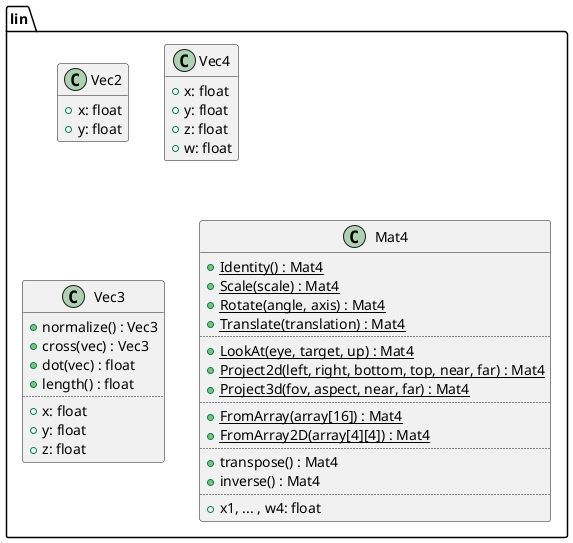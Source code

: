 @startuml
set separator ::

class lin::Vec2 {
	+x: float
	+y: float
}
hide Vec2 methods

class lin::Vec4 {
	+x: float
	+y: float
	+z: float
	+w: float
}
hide Vec4 methods

class lin::Vec3 {
	+normalize() : Vec3
	+cross(vec) : Vec3
	+dot(vec) : float
	+length() : float
	..
	+x: float
	+y: float
	+z: float
}

class lin::Mat4 {
	{static} +Identity() : Mat4
	{static} +Scale(scale) : Mat4
	{static} +Rotate(angle, axis) : Mat4
	{static} +Translate(translation) : Mat4
	..
	{static} +LookAt(eye, target, up) : Mat4
	{static} +Project2d(left, right, bottom, top, near, far) : Mat4
	{static} +Project3d(fov, aspect, near, far) : Mat4
	..
	{static} +FromArray(array[16]) : Mat4
	{static} +FromArray2D(array[4][4]) : Mat4
	..
	+transpose() : Mat4
	+inverse() : Mat4
	..
	+x1, ... , w4: float
}

@enduml
